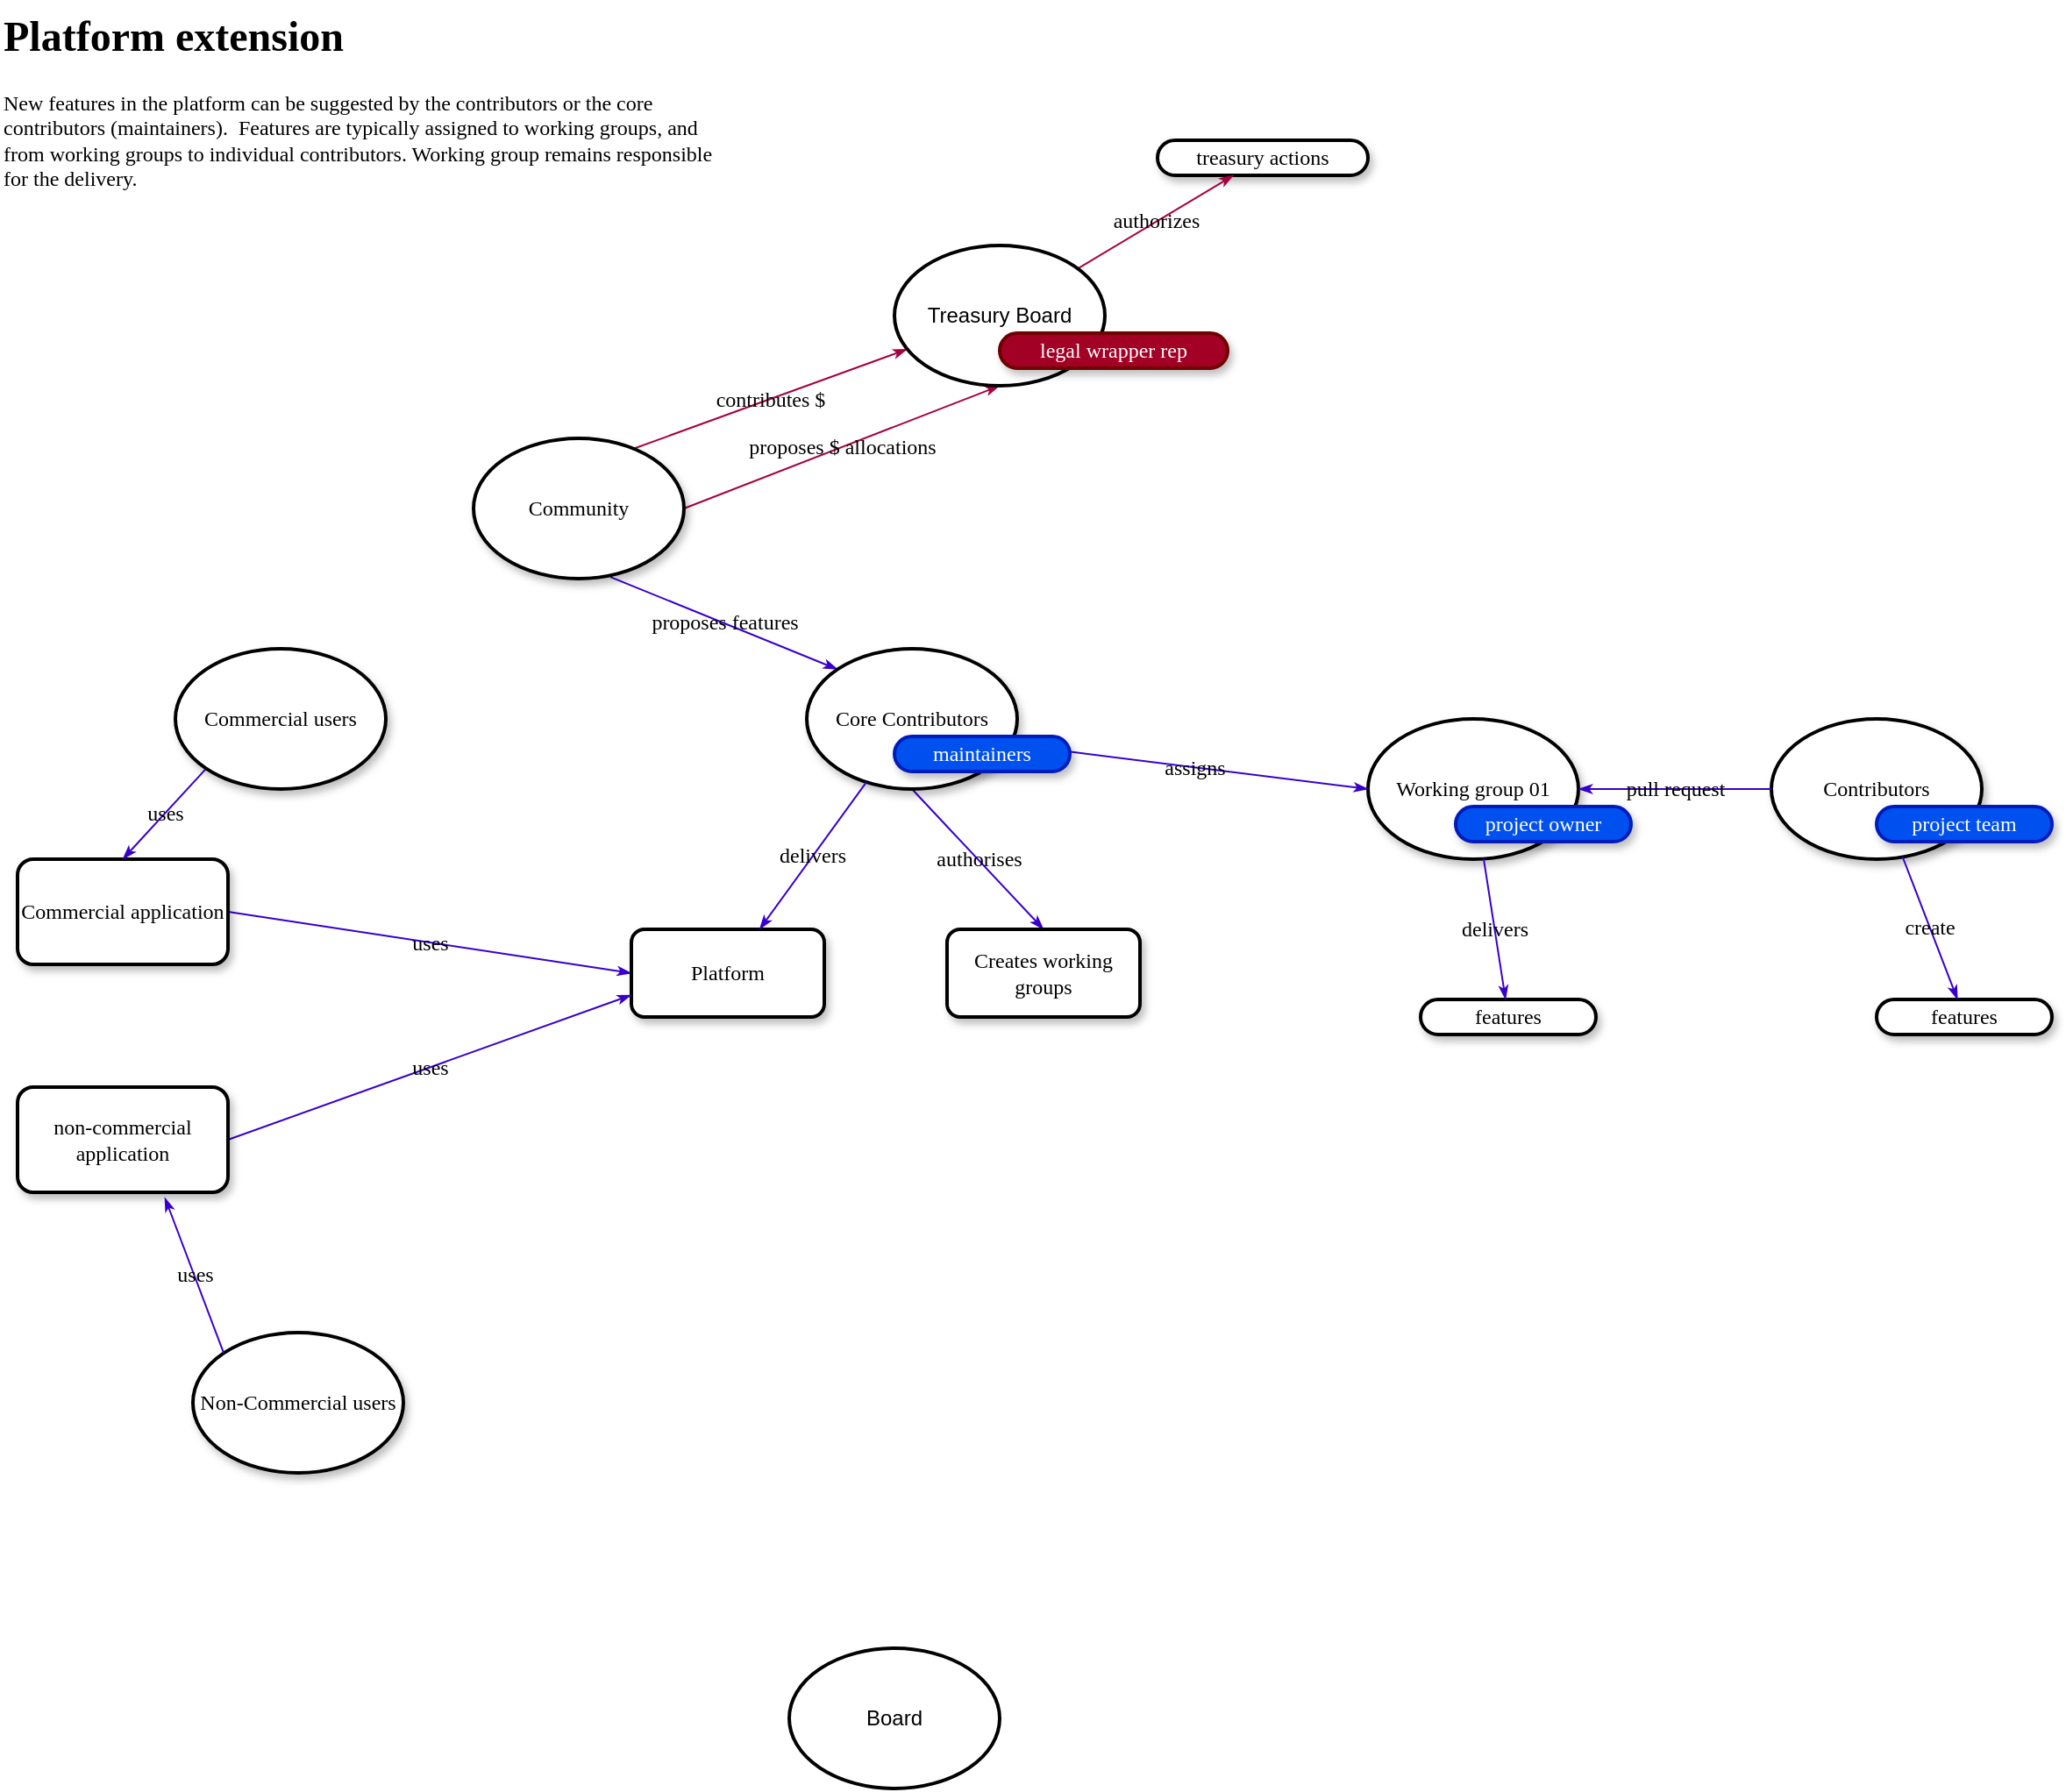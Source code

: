 <mxfile version="24.7.4">
  <diagram name="Page-1" id="ad52d381-51e7-2e0d-a935-2d0ddd2fd229">
    <mxGraphModel dx="1434" dy="820" grid="1" gridSize="10" guides="1" tooltips="1" connect="1" arrows="1" fold="1" page="1" pageScale="1" pageWidth="11000" pageHeight="8050" background="none" math="0" shadow="0">
      <root>
        <mxCell id="0" />
        <mxCell id="1" parent="0" />
        <mxCell id="JUoP1eI45jwGAjejHte_-11" value="proposes features" style="edgeStyle=none;shape=connector;rounded=1;orthogonalLoop=1;jettySize=auto;html=1;exitX=0.65;exitY=0.988;exitDx=0;exitDy=0;entryX=0;entryY=0;entryDx=0;entryDy=0;strokeColor=#3700CC;strokeWidth=1;align=center;verticalAlign=middle;fontFamily=Verdana;fontSize=12;fontColor=default;labelBackgroundColor=none;startArrow=none;startFill=0;startSize=5;endArrow=classicThin;endFill=1;endSize=5;exitPerimeter=0;fillColor=#6a00ff;" edge="1" parent="1" source="2c924340bb9dbf6c-2" target="2c924340bb9dbf6c-7">
          <mxGeometry relative="1" as="geometry" />
        </mxCell>
        <mxCell id="JUoP1eI45jwGAjejHte_-22" value="contributes $" style="edgeStyle=none;shape=connector;rounded=1;orthogonalLoop=1;jettySize=auto;html=1;exitX=0.758;exitY=0.075;exitDx=0;exitDy=0;strokeColor=#A50040;strokeWidth=1;align=center;verticalAlign=middle;fontFamily=Verdana;fontSize=12;fontColor=default;labelBackgroundColor=none;startArrow=none;startFill=0;startSize=5;endArrow=classicThin;endFill=1;endSize=5;exitPerimeter=0;fillColor=#d80073;" edge="1" parent="1" source="2c924340bb9dbf6c-2" target="JUoP1eI45jwGAjejHte_-1">
          <mxGeometry relative="1" as="geometry" />
        </mxCell>
        <mxCell id="JUoP1eI45jwGAjejHte_-31" value="proposes $ allocations" style="edgeStyle=none;shape=connector;rounded=1;orthogonalLoop=1;jettySize=auto;html=1;exitX=1;exitY=0.5;exitDx=0;exitDy=0;entryX=0.5;entryY=1;entryDx=0;entryDy=0;strokeColor=#A50040;strokeWidth=1;align=center;verticalAlign=middle;fontFamily=Verdana;fontSize=12;fontColor=default;labelBackgroundColor=none;startArrow=none;startFill=0;startSize=5;endArrow=classicThin;endFill=1;endSize=5;fillColor=#d80073;" edge="1" parent="1" source="2c924340bb9dbf6c-2" target="JUoP1eI45jwGAjejHte_-1">
          <mxGeometry relative="1" as="geometry" />
        </mxCell>
        <mxCell id="2c924340bb9dbf6c-2" value="Community" style="ellipse;whiteSpace=wrap;html=1;rounded=1;shadow=1;comic=0;labelBackgroundColor=none;strokeWidth=2;fontFamily=Verdana;fontSize=12;align=center;" parent="1" vertex="1">
          <mxGeometry x="310" y="290" width="120" height="80" as="geometry" />
        </mxCell>
        <mxCell id="2c924340bb9dbf6c-5" value="&lt;span&gt;Working group 01&lt;/span&gt;" style="ellipse;whiteSpace=wrap;html=1;rounded=1;shadow=1;comic=0;labelBackgroundColor=none;strokeWidth=2;fontFamily=Verdana;fontSize=12;align=center;" parent="1" vertex="1">
          <mxGeometry x="820" y="450" width="120" height="80" as="geometry" />
        </mxCell>
        <mxCell id="2c924340bb9dbf6c-6" value="&lt;span&gt;Contributors&lt;/span&gt;" style="ellipse;whiteSpace=wrap;html=1;rounded=1;shadow=1;comic=0;labelBackgroundColor=none;strokeWidth=2;fontFamily=Verdana;fontSize=12;align=center;" parent="1" vertex="1">
          <mxGeometry x="1050" y="450" width="120" height="80" as="geometry" />
        </mxCell>
        <mxCell id="JUoP1eI45jwGAjejHte_-17" value="authorises" style="edgeStyle=none;shape=connector;rounded=1;orthogonalLoop=1;jettySize=auto;html=1;exitX=0.5;exitY=1;exitDx=0;exitDy=0;entryX=0.5;entryY=0;entryDx=0;entryDy=0;strokeColor=#3700CC;strokeWidth=1;align=center;verticalAlign=middle;fontFamily=Verdana;fontSize=12;fontColor=default;labelBackgroundColor=none;startArrow=none;startFill=0;startSize=5;endArrow=classicThin;endFill=1;endSize=5;fillColor=#6a00ff;" edge="1" parent="1" source="2c924340bb9dbf6c-7" target="JUoP1eI45jwGAjejHte_-16">
          <mxGeometry relative="1" as="geometry" />
        </mxCell>
        <mxCell id="2c924340bb9dbf6c-7" value="Core Contributors" style="ellipse;whiteSpace=wrap;html=1;rounded=1;shadow=1;comic=0;labelBackgroundColor=none;strokeWidth=2;fontFamily=Verdana;fontSize=12;align=center;" parent="1" vertex="1">
          <mxGeometry x="500" y="410" width="120" height="80" as="geometry" />
        </mxCell>
        <mxCell id="2c924340bb9dbf6c-22" value="features" style="whiteSpace=wrap;html=1;rounded=1;shadow=1;comic=0;labelBackgroundColor=none;strokeWidth=2;fontFamily=Verdana;fontSize=12;align=center;arcSize=50;" parent="1" vertex="1">
          <mxGeometry x="1110" y="610" width="100" height="20" as="geometry" />
        </mxCell>
        <mxCell id="JUoP1eI45jwGAjejHte_-15" value="uses" style="edgeStyle=none;shape=connector;rounded=1;orthogonalLoop=1;jettySize=auto;html=1;exitX=1;exitY=0.5;exitDx=0;exitDy=0;entryX=0;entryY=0.5;entryDx=0;entryDy=0;strokeColor=#3700CC;strokeWidth=1;align=center;verticalAlign=middle;fontFamily=Verdana;fontSize=12;fontColor=default;labelBackgroundColor=none;startArrow=none;startFill=0;startSize=5;endArrow=classicThin;endFill=1;endSize=5;fillColor=#6a00ff;" edge="1" parent="1" source="2c924340bb9dbf6c-25" target="2c924340bb9dbf6c-26">
          <mxGeometry relative="1" as="geometry" />
        </mxCell>
        <mxCell id="2c924340bb9dbf6c-25" value="&lt;span&gt;Commercial application&lt;/span&gt;" style="rounded=1;whiteSpace=wrap;html=1;shadow=1;comic=0;labelBackgroundColor=none;strokeWidth=2;fontFamily=Verdana;fontSize=12;align=center;" parent="1" vertex="1">
          <mxGeometry x="50" y="530" width="120" height="60" as="geometry" />
        </mxCell>
        <mxCell id="2c924340bb9dbf6c-26" value="Platform" style="rounded=1;whiteSpace=wrap;html=1;shadow=1;comic=0;labelBackgroundColor=none;strokeWidth=2;fontFamily=Verdana;fontSize=12;align=center;" parent="1" vertex="1">
          <mxGeometry x="400" y="570" width="110" height="50" as="geometry" />
        </mxCell>
        <mxCell id="2c924340bb9dbf6c-36" value="pull request" style="edgeStyle=none;rounded=1;html=1;labelBackgroundColor=none;startArrow=classicThin;startFill=1;startSize=5;endArrow=none;endFill=0;endSize=5;jettySize=auto;orthogonalLoop=1;strokeColor=#3700CC;strokeWidth=1;fontFamily=Verdana;fontSize=12;fillColor=#6a00ff;" parent="1" source="2c924340bb9dbf6c-5" target="2c924340bb9dbf6c-6" edge="1">
          <mxGeometry relative="1" as="geometry" />
        </mxCell>
        <mxCell id="2c924340bb9dbf6c-39" value="create" style="edgeStyle=none;rounded=1;html=1;labelBackgroundColor=none;startArrow=none;startFill=0;startSize=5;endArrow=classicThin;endFill=1;endSize=5;jettySize=auto;orthogonalLoop=1;strokeColor=#3700CC;strokeWidth=1;fontFamily=Verdana;fontSize=12;fillColor=#6a00ff;" parent="1" source="2c924340bb9dbf6c-6" target="2c924340bb9dbf6c-22" edge="1">
          <mxGeometry relative="1" as="geometry" />
        </mxCell>
        <mxCell id="2c924340bb9dbf6c-47" value="delivers" style="edgeStyle=none;rounded=1;html=1;labelBackgroundColor=none;startArrow=none;startFill=0;startSize=5;endArrow=classicThin;endFill=1;endSize=5;jettySize=auto;orthogonalLoop=1;strokeColor=#3700CC;strokeWidth=1;fontFamily=Verdana;fontSize=12;fillColor=#6a00ff;" parent="1" source="2c924340bb9dbf6c-7" target="2c924340bb9dbf6c-26" edge="1">
          <mxGeometry relative="1" as="geometry" />
        </mxCell>
        <mxCell id="JUoP1eI45jwGAjejHte_-19" value="uses" style="edgeStyle=none;shape=connector;rounded=1;orthogonalLoop=1;jettySize=auto;html=1;exitX=1;exitY=0.5;exitDx=0;exitDy=0;entryX=0;entryY=0.75;entryDx=0;entryDy=0;strokeColor=#3700CC;strokeWidth=1;align=center;verticalAlign=middle;fontFamily=Verdana;fontSize=12;fontColor=default;labelBackgroundColor=none;startArrow=none;startFill=0;startSize=5;endArrow=classicThin;endFill=1;endSize=5;fillColor=#6a00ff;" edge="1" parent="1" source="2c924340bb9dbf6c-51" target="2c924340bb9dbf6c-26">
          <mxGeometry relative="1" as="geometry" />
        </mxCell>
        <mxCell id="2c924340bb9dbf6c-51" value="non-commercial application" style="rounded=1;whiteSpace=wrap;html=1;shadow=1;comic=0;labelBackgroundColor=none;strokeWidth=2;fontFamily=Verdana;fontSize=12;align=center;" parent="1" vertex="1">
          <mxGeometry x="50" y="660" width="120" height="60" as="geometry" />
        </mxCell>
        <mxCell id="2c924340bb9dbf6c-52" value="&lt;span&gt;Non-Commercial users&lt;/span&gt;" style="ellipse;whiteSpace=wrap;html=1;rounded=1;shadow=1;comic=0;labelBackgroundColor=none;strokeWidth=2;fontFamily=Verdana;fontSize=12;align=center;" parent="1" vertex="1">
          <mxGeometry x="150" y="800" width="120" height="80" as="geometry" />
        </mxCell>
        <mxCell id="2c924340bb9dbf6c-58" value="features" style="whiteSpace=wrap;html=1;rounded=1;shadow=1;comic=0;labelBackgroundColor=none;strokeWidth=2;fontFamily=Verdana;fontSize=12;align=center;arcSize=50;" parent="1" vertex="1">
          <mxGeometry x="850" y="610" width="100" height="20" as="geometry" />
        </mxCell>
        <mxCell id="2c924340bb9dbf6c-60" value="&lt;span&gt;treasury actions&lt;/span&gt;" style="whiteSpace=wrap;html=1;rounded=1;shadow=1;comic=0;labelBackgroundColor=none;strokeWidth=2;fontFamily=Verdana;fontSize=12;align=center;arcSize=50;" parent="1" vertex="1">
          <mxGeometry x="700" y="120" width="120" height="20" as="geometry" />
        </mxCell>
        <mxCell id="JUoP1eI45jwGAjejHte_-21" value="uses" style="edgeStyle=none;shape=connector;rounded=1;orthogonalLoop=1;jettySize=auto;html=1;exitX=0;exitY=1;exitDx=0;exitDy=0;entryX=0.5;entryY=0;entryDx=0;entryDy=0;strokeColor=#3700CC;strokeWidth=1;align=center;verticalAlign=middle;fontFamily=Verdana;fontSize=12;fontColor=default;labelBackgroundColor=none;startArrow=none;startFill=0;startSize=5;endArrow=classicThin;endFill=1;endSize=5;fillColor=#6a00ff;" edge="1" parent="1" source="2c924340bb9dbf6c-67" target="2c924340bb9dbf6c-25">
          <mxGeometry relative="1" as="geometry" />
        </mxCell>
        <mxCell id="2c924340bb9dbf6c-67" value="&lt;span&gt;Commercial users&lt;/span&gt;" style="ellipse;whiteSpace=wrap;html=1;rounded=1;shadow=1;comic=0;labelBackgroundColor=none;strokeWidth=2;fontFamily=Verdana;fontSize=12;align=center;" parent="1" vertex="1">
          <mxGeometry x="140" y="410" width="120" height="80" as="geometry" />
        </mxCell>
        <mxCell id="2c924340bb9dbf6c-76" value="authorizes" style="edgeStyle=none;rounded=1;html=1;labelBackgroundColor=none;startArrow=none;startFill=0;startSize=5;endArrow=classicThin;endFill=1;endSize=5;jettySize=auto;orthogonalLoop=1;strokeColor=#A50040;strokeWidth=1;fontFamily=Verdana;fontSize=12;fillColor=#d80073;" parent="1" source="JUoP1eI45jwGAjejHte_-1" target="2c924340bb9dbf6c-60" edge="1">
          <mxGeometry relative="1" as="geometry" />
        </mxCell>
        <mxCell id="2c924340bb9dbf6c-77" value="delivers" style="edgeStyle=none;rounded=1;html=1;labelBackgroundColor=none;startArrow=none;startFill=0;startSize=5;endArrow=classicThin;endFill=1;endSize=5;jettySize=auto;orthogonalLoop=1;strokeColor=#3700CC;strokeWidth=1;fontFamily=Verdana;fontSize=12;fillColor=#6a00ff;" parent="1" source="2c924340bb9dbf6c-5" target="2c924340bb9dbf6c-58" edge="1">
          <mxGeometry relative="1" as="geometry" />
        </mxCell>
        <mxCell id="JUoP1eI45jwGAjejHte_-1" value="Treasury Board" style="ellipse;whiteSpace=wrap;html=1;strokeWidth=2;" vertex="1" parent="1">
          <mxGeometry x="550" y="180" width="120" height="80" as="geometry" />
        </mxCell>
        <mxCell id="JUoP1eI45jwGAjejHte_-2" value="Board" style="ellipse;whiteSpace=wrap;html=1;strokeWidth=2;" vertex="1" parent="1">
          <mxGeometry x="490" y="980" width="120" height="80" as="geometry" />
        </mxCell>
        <mxCell id="JUoP1eI45jwGAjejHte_-12" value="assigns" style="edgeStyle=none;shape=connector;rounded=1;orthogonalLoop=1;jettySize=auto;html=1;exitX=1.008;exitY=0.688;exitDx=0;exitDy=0;entryX=0;entryY=0.5;entryDx=0;entryDy=0;strokeColor=#3700CC;strokeWidth=1;align=center;verticalAlign=middle;fontFamily=Verdana;fontSize=12;fontColor=default;labelBackgroundColor=none;startArrow=none;startFill=0;startSize=5;endArrow=classicThin;endFill=1;endSize=5;exitPerimeter=0;fillColor=#6a00ff;" edge="1" parent="1" source="2c924340bb9dbf6c-7" target="2c924340bb9dbf6c-5">
          <mxGeometry relative="1" as="geometry" />
        </mxCell>
        <mxCell id="JUoP1eI45jwGAjejHte_-16" value="Creates working groups" style="rounded=1;whiteSpace=wrap;html=1;shadow=1;comic=0;labelBackgroundColor=none;strokeWidth=2;fontFamily=Verdana;fontSize=12;align=center;" vertex="1" parent="1">
          <mxGeometry x="580" y="570" width="110" height="50" as="geometry" />
        </mxCell>
        <mxCell id="JUoP1eI45jwGAjejHte_-20" value="uses" style="edgeStyle=none;shape=connector;rounded=1;orthogonalLoop=1;jettySize=auto;html=1;exitX=0;exitY=0;exitDx=0;exitDy=0;entryX=0.7;entryY=1.05;entryDx=0;entryDy=0;entryPerimeter=0;strokeColor=#3700CC;strokeWidth=1;align=center;verticalAlign=middle;fontFamily=Verdana;fontSize=12;fontColor=default;labelBackgroundColor=none;startArrow=none;startFill=0;startSize=5;endArrow=classicThin;endFill=1;endSize=5;fillColor=#6a00ff;" edge="1" parent="1" source="2c924340bb9dbf6c-52" target="2c924340bb9dbf6c-51">
          <mxGeometry relative="1" as="geometry" />
        </mxCell>
        <mxCell id="JUoP1eI45jwGAjejHte_-26" value="&lt;h1 style=&quot;margin-top: 0px;&quot;&gt;Platform extension&lt;/h1&gt;&lt;p&gt;New features in the platform can be suggested by the contributors or the core contributors (maintainers).&amp;nbsp; Features are typically assigned to working groups, and from working groups to individual contributors. Working group remains responsible for the delivery.&lt;/p&gt;" style="text;html=1;whiteSpace=wrap;overflow=hidden;rounded=0;fontFamily=Verdana;fontSize=12;fontColor=default;labelBackgroundColor=none;" vertex="1" parent="1">
          <mxGeometry x="40" y="40" width="420" height="120" as="geometry" />
        </mxCell>
        <mxCell id="JUoP1eI45jwGAjejHte_-28" value="project owner" style="whiteSpace=wrap;html=1;rounded=1;shadow=1;comic=0;labelBackgroundColor=none;strokeWidth=2;fontFamily=Verdana;fontSize=12;align=center;arcSize=50;fillColor=#0050ef;strokeColor=#001DBC;fontColor=#ffffff;" vertex="1" parent="1">
          <mxGeometry x="870" y="500" width="100" height="20" as="geometry" />
        </mxCell>
        <mxCell id="JUoP1eI45jwGAjejHte_-29" value="project team" style="whiteSpace=wrap;html=1;rounded=1;shadow=1;comic=0;labelBackgroundColor=none;strokeWidth=2;fontFamily=Verdana;fontSize=12;align=center;arcSize=50;fillColor=#0050ef;strokeColor=#001DBC;fontColor=#ffffff;" vertex="1" parent="1">
          <mxGeometry x="1110" y="500" width="100" height="20" as="geometry" />
        </mxCell>
        <mxCell id="JUoP1eI45jwGAjejHte_-30" value="legal wrapper rep" style="whiteSpace=wrap;html=1;rounded=1;shadow=1;comic=0;labelBackgroundColor=none;strokeWidth=2;fontFamily=Verdana;fontSize=12;align=center;arcSize=50;fillColor=#a20025;strokeColor=#6F0000;fontColor=#ffffff;" vertex="1" parent="1">
          <mxGeometry x="610" y="230" width="130" height="20" as="geometry" />
        </mxCell>
        <mxCell id="JUoP1eI45jwGAjejHte_-32" value="maintainers" style="whiteSpace=wrap;html=1;rounded=1;shadow=1;comic=0;labelBackgroundColor=none;strokeWidth=2;fontFamily=Verdana;fontSize=12;align=center;arcSize=50;fillColor=#0050ef;strokeColor=#001DBC;fontColor=#ffffff;" vertex="1" parent="1">
          <mxGeometry x="550" y="460" width="100" height="20" as="geometry" />
        </mxCell>
      </root>
    </mxGraphModel>
  </diagram>
</mxfile>
